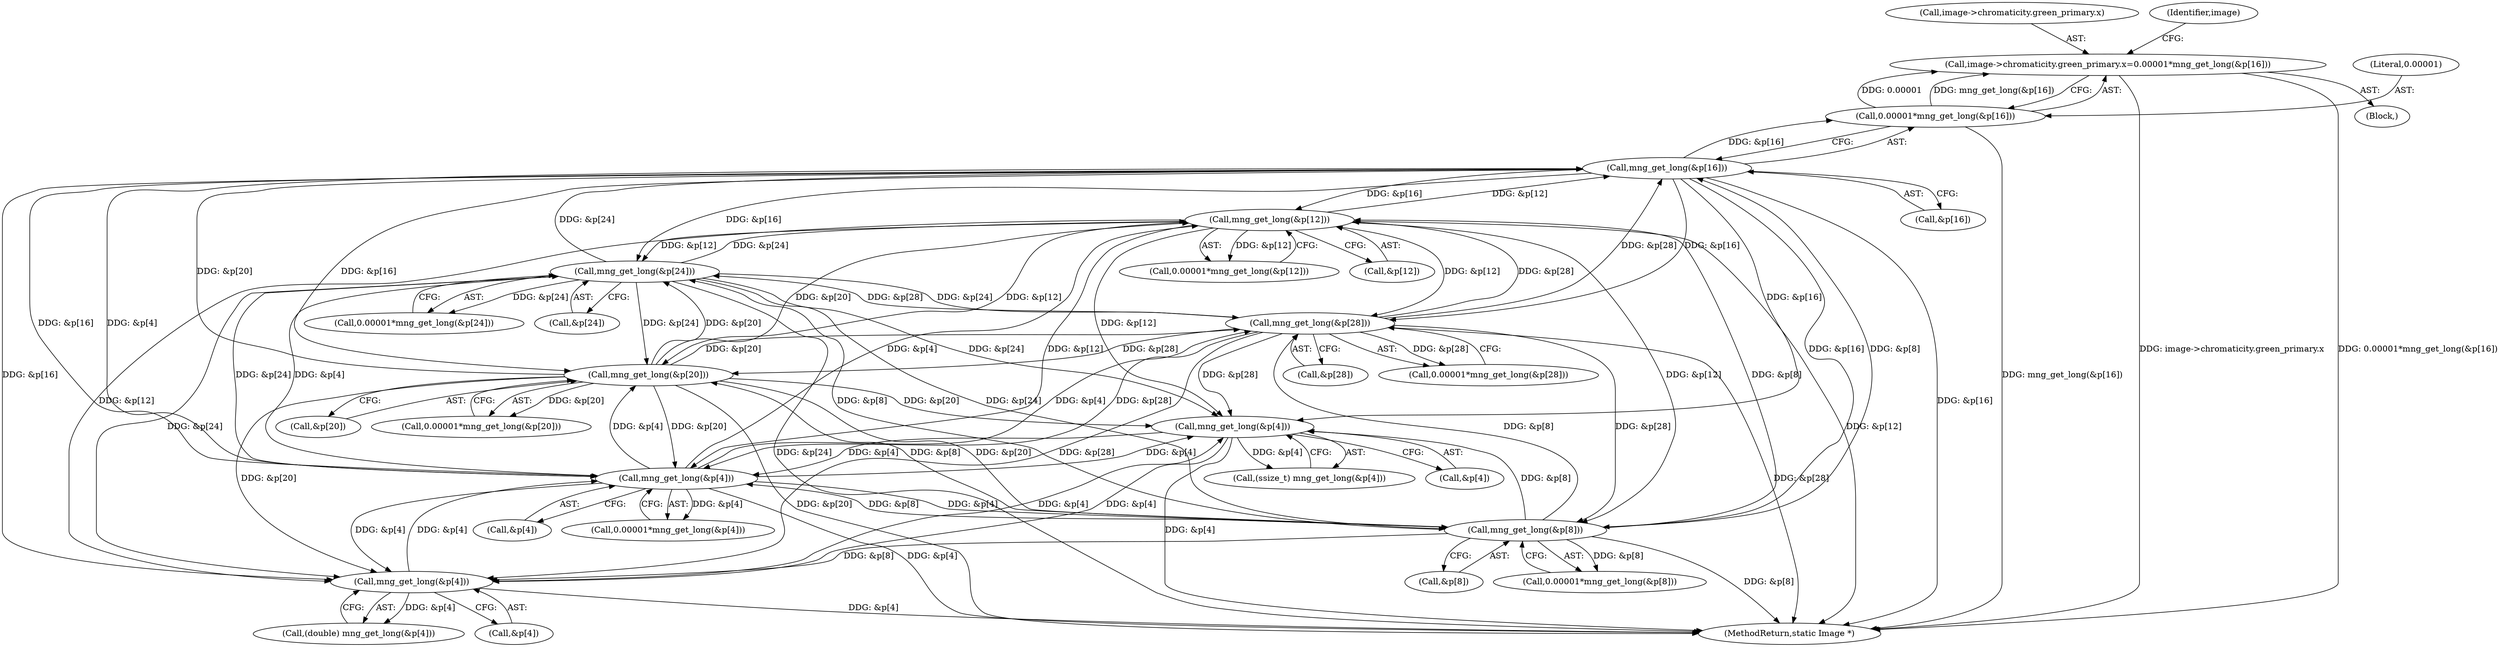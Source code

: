 digraph "0_ImageMagick_72f5c8632bff2daf3c95005f9b4cf2982786b52a@pointer" {
"1001227" [label="(Call,image->chromaticity.green_primary.x=0.00001*mng_get_long(&p[16]))"];
"1001235" [label="(Call,0.00001*mng_get_long(&p[16]))"];
"1001237" [label="(Call,mng_get_long(&p[16]))"];
"1001222" [label="(Call,mng_get_long(&p[12]))"];
"1001267" [label="(Call,mng_get_long(&p[24]))"];
"1001282" [label="(Call,mng_get_long(&p[28]))"];
"1001252" [label="(Call,mng_get_long(&p[20]))"];
"1001207" [label="(Call,mng_get_long(&p[8]))"];
"1001192" [label="(Call,mng_get_long(&p[4]))"];
"1001498" [label="(Call,mng_get_long(&p[4]))"];
"1001432" [label="(Call,mng_get_long(&p[4]))"];
"1001205" [label="(Call,0.00001*mng_get_long(&p[8]))"];
"1001252" [label="(Call,mng_get_long(&p[20]))"];
"1001267" [label="(Call,mng_get_long(&p[24]))"];
"1002155" [label="(MethodReturn,static Image *)"];
"1001222" [label="(Call,mng_get_long(&p[12]))"];
"1001193" [label="(Call,&p[4])"];
"1001253" [label="(Call,&p[20])"];
"1001228" [label="(Call,image->chromaticity.green_primary.x)"];
"1001433" [label="(Call,&p[4])"];
"1001227" [label="(Call,image->chromaticity.green_primary.x=0.00001*mng_get_long(&p[16]))"];
"1001499" [label="(Call,&p[4])"];
"1001246" [label="(Identifier,image)"];
"1001220" [label="(Call,0.00001*mng_get_long(&p[12]))"];
"1001498" [label="(Call,mng_get_long(&p[4]))"];
"1001208" [label="(Call,&p[8])"];
"1001282" [label="(Call,mng_get_long(&p[28]))"];
"1001283" [label="(Call,&p[28])"];
"1001432" [label="(Call,mng_get_long(&p[4]))"];
"1001430" [label="(Call,(ssize_t) mng_get_long(&p[4]))"];
"1001207" [label="(Call,mng_get_long(&p[8]))"];
"1001496" [label="(Call,(double) mng_get_long(&p[4]))"];
"1001280" [label="(Call,0.00001*mng_get_long(&p[28]))"];
"1001238" [label="(Call,&p[16])"];
"1001250" [label="(Call,0.00001*mng_get_long(&p[20]))"];
"1001190" [label="(Call,0.00001*mng_get_long(&p[4]))"];
"1001169" [label="(Block,)"];
"1001265" [label="(Call,0.00001*mng_get_long(&p[24]))"];
"1001268" [label="(Call,&p[24])"];
"1001192" [label="(Call,mng_get_long(&p[4]))"];
"1001237" [label="(Call,mng_get_long(&p[16]))"];
"1001223" [label="(Call,&p[12])"];
"1001235" [label="(Call,0.00001*mng_get_long(&p[16]))"];
"1001236" [label="(Literal,0.00001)"];
"1001227" -> "1001169"  [label="AST: "];
"1001227" -> "1001235"  [label="CFG: "];
"1001228" -> "1001227"  [label="AST: "];
"1001235" -> "1001227"  [label="AST: "];
"1001246" -> "1001227"  [label="CFG: "];
"1001227" -> "1002155"  [label="DDG: image->chromaticity.green_primary.x"];
"1001227" -> "1002155"  [label="DDG: 0.00001*mng_get_long(&p[16])"];
"1001235" -> "1001227"  [label="DDG: 0.00001"];
"1001235" -> "1001227"  [label="DDG: mng_get_long(&p[16])"];
"1001235" -> "1001237"  [label="CFG: "];
"1001236" -> "1001235"  [label="AST: "];
"1001237" -> "1001235"  [label="AST: "];
"1001235" -> "1002155"  [label="DDG: mng_get_long(&p[16])"];
"1001237" -> "1001235"  [label="DDG: &p[16]"];
"1001237" -> "1001238"  [label="CFG: "];
"1001238" -> "1001237"  [label="AST: "];
"1001237" -> "1002155"  [label="DDG: &p[16]"];
"1001237" -> "1001192"  [label="DDG: &p[16]"];
"1001237" -> "1001207"  [label="DDG: &p[16]"];
"1001237" -> "1001222"  [label="DDG: &p[16]"];
"1001222" -> "1001237"  [label="DDG: &p[12]"];
"1001267" -> "1001237"  [label="DDG: &p[24]"];
"1001282" -> "1001237"  [label="DDG: &p[28]"];
"1001252" -> "1001237"  [label="DDG: &p[20]"];
"1001207" -> "1001237"  [label="DDG: &p[8]"];
"1001192" -> "1001237"  [label="DDG: &p[4]"];
"1001237" -> "1001252"  [label="DDG: &p[16]"];
"1001237" -> "1001267"  [label="DDG: &p[16]"];
"1001237" -> "1001282"  [label="DDG: &p[16]"];
"1001237" -> "1001432"  [label="DDG: &p[16]"];
"1001237" -> "1001498"  [label="DDG: &p[16]"];
"1001222" -> "1001220"  [label="AST: "];
"1001222" -> "1001223"  [label="CFG: "];
"1001223" -> "1001222"  [label="AST: "];
"1001220" -> "1001222"  [label="CFG: "];
"1001222" -> "1002155"  [label="DDG: &p[12]"];
"1001222" -> "1001192"  [label="DDG: &p[12]"];
"1001222" -> "1001207"  [label="DDG: &p[12]"];
"1001222" -> "1001220"  [label="DDG: &p[12]"];
"1001267" -> "1001222"  [label="DDG: &p[24]"];
"1001282" -> "1001222"  [label="DDG: &p[28]"];
"1001252" -> "1001222"  [label="DDG: &p[20]"];
"1001207" -> "1001222"  [label="DDG: &p[8]"];
"1001192" -> "1001222"  [label="DDG: &p[4]"];
"1001222" -> "1001252"  [label="DDG: &p[12]"];
"1001222" -> "1001267"  [label="DDG: &p[12]"];
"1001222" -> "1001282"  [label="DDG: &p[12]"];
"1001222" -> "1001432"  [label="DDG: &p[12]"];
"1001222" -> "1001498"  [label="DDG: &p[12]"];
"1001267" -> "1001265"  [label="AST: "];
"1001267" -> "1001268"  [label="CFG: "];
"1001268" -> "1001267"  [label="AST: "];
"1001265" -> "1001267"  [label="CFG: "];
"1001267" -> "1002155"  [label="DDG: &p[24]"];
"1001267" -> "1001192"  [label="DDG: &p[24]"];
"1001267" -> "1001207"  [label="DDG: &p[24]"];
"1001267" -> "1001252"  [label="DDG: &p[24]"];
"1001267" -> "1001265"  [label="DDG: &p[24]"];
"1001282" -> "1001267"  [label="DDG: &p[28]"];
"1001252" -> "1001267"  [label="DDG: &p[20]"];
"1001207" -> "1001267"  [label="DDG: &p[8]"];
"1001192" -> "1001267"  [label="DDG: &p[4]"];
"1001267" -> "1001282"  [label="DDG: &p[24]"];
"1001267" -> "1001432"  [label="DDG: &p[24]"];
"1001267" -> "1001498"  [label="DDG: &p[24]"];
"1001282" -> "1001280"  [label="AST: "];
"1001282" -> "1001283"  [label="CFG: "];
"1001283" -> "1001282"  [label="AST: "];
"1001280" -> "1001282"  [label="CFG: "];
"1001282" -> "1002155"  [label="DDG: &p[28]"];
"1001282" -> "1001192"  [label="DDG: &p[28]"];
"1001282" -> "1001207"  [label="DDG: &p[28]"];
"1001282" -> "1001252"  [label="DDG: &p[28]"];
"1001282" -> "1001280"  [label="DDG: &p[28]"];
"1001252" -> "1001282"  [label="DDG: &p[20]"];
"1001207" -> "1001282"  [label="DDG: &p[8]"];
"1001192" -> "1001282"  [label="DDG: &p[4]"];
"1001282" -> "1001432"  [label="DDG: &p[28]"];
"1001282" -> "1001498"  [label="DDG: &p[28]"];
"1001252" -> "1001250"  [label="AST: "];
"1001252" -> "1001253"  [label="CFG: "];
"1001253" -> "1001252"  [label="AST: "];
"1001250" -> "1001252"  [label="CFG: "];
"1001252" -> "1002155"  [label="DDG: &p[20]"];
"1001252" -> "1001192"  [label="DDG: &p[20]"];
"1001252" -> "1001207"  [label="DDG: &p[20]"];
"1001252" -> "1001250"  [label="DDG: &p[20]"];
"1001207" -> "1001252"  [label="DDG: &p[8]"];
"1001192" -> "1001252"  [label="DDG: &p[4]"];
"1001252" -> "1001432"  [label="DDG: &p[20]"];
"1001252" -> "1001498"  [label="DDG: &p[20]"];
"1001207" -> "1001205"  [label="AST: "];
"1001207" -> "1001208"  [label="CFG: "];
"1001208" -> "1001207"  [label="AST: "];
"1001205" -> "1001207"  [label="CFG: "];
"1001207" -> "1002155"  [label="DDG: &p[8]"];
"1001207" -> "1001192"  [label="DDG: &p[8]"];
"1001207" -> "1001205"  [label="DDG: &p[8]"];
"1001192" -> "1001207"  [label="DDG: &p[4]"];
"1001207" -> "1001432"  [label="DDG: &p[8]"];
"1001207" -> "1001498"  [label="DDG: &p[8]"];
"1001192" -> "1001190"  [label="AST: "];
"1001192" -> "1001193"  [label="CFG: "];
"1001193" -> "1001192"  [label="AST: "];
"1001190" -> "1001192"  [label="CFG: "];
"1001192" -> "1002155"  [label="DDG: &p[4]"];
"1001192" -> "1001190"  [label="DDG: &p[4]"];
"1001498" -> "1001192"  [label="DDG: &p[4]"];
"1001432" -> "1001192"  [label="DDG: &p[4]"];
"1001192" -> "1001432"  [label="DDG: &p[4]"];
"1001192" -> "1001498"  [label="DDG: &p[4]"];
"1001498" -> "1001496"  [label="AST: "];
"1001498" -> "1001499"  [label="CFG: "];
"1001499" -> "1001498"  [label="AST: "];
"1001496" -> "1001498"  [label="CFG: "];
"1001498" -> "1002155"  [label="DDG: &p[4]"];
"1001498" -> "1001432"  [label="DDG: &p[4]"];
"1001498" -> "1001496"  [label="DDG: &p[4]"];
"1001432" -> "1001498"  [label="DDG: &p[4]"];
"1001432" -> "1001430"  [label="AST: "];
"1001432" -> "1001433"  [label="CFG: "];
"1001433" -> "1001432"  [label="AST: "];
"1001430" -> "1001432"  [label="CFG: "];
"1001432" -> "1002155"  [label="DDG: &p[4]"];
"1001432" -> "1001430"  [label="DDG: &p[4]"];
}
